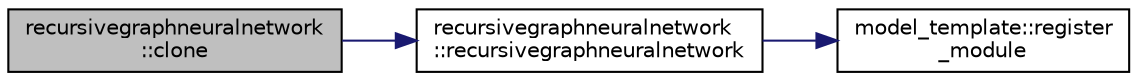 digraph "recursivegraphneuralnetwork::clone"
{
 // INTERACTIVE_SVG=YES
 // LATEX_PDF_SIZE
  edge [fontname="Helvetica",fontsize="10",labelfontname="Helvetica",labelfontsize="10"];
  node [fontname="Helvetica",fontsize="10",shape=record];
  rankdir="LR";
  Node1 [label="recursivegraphneuralnetwork\l::clone",height=0.2,width=0.4,color="black", fillcolor="grey75", style="filled", fontcolor="black",tooltip="Creates a clone of the model template."];
  Node1 -> Node2 [color="midnightblue",fontsize="10",style="solid",fontname="Helvetica"];
  Node2 [label="recursivegraphneuralnetwork\l::recursivegraphneuralnetwork",height=0.2,width=0.4,color="black", fillcolor="white", style="filled",URL="$classrecursivegraphneuralnetwork.html#aa3a248bd7e709fbd082389be9a37c57c",tooltip=" "];
  Node2 -> Node3 [color="midnightblue",fontsize="10",style="solid",fontname="Helvetica"];
  Node3 [label="model_template::register\l_module",height=0.2,width=0.4,color="black", fillcolor="white", style="filled",URL="$classmodel__template.html#a456e96f75278fed9c8d6f4dbff885e39",tooltip="Registers a PyTorch sequential module with the model."];
}
